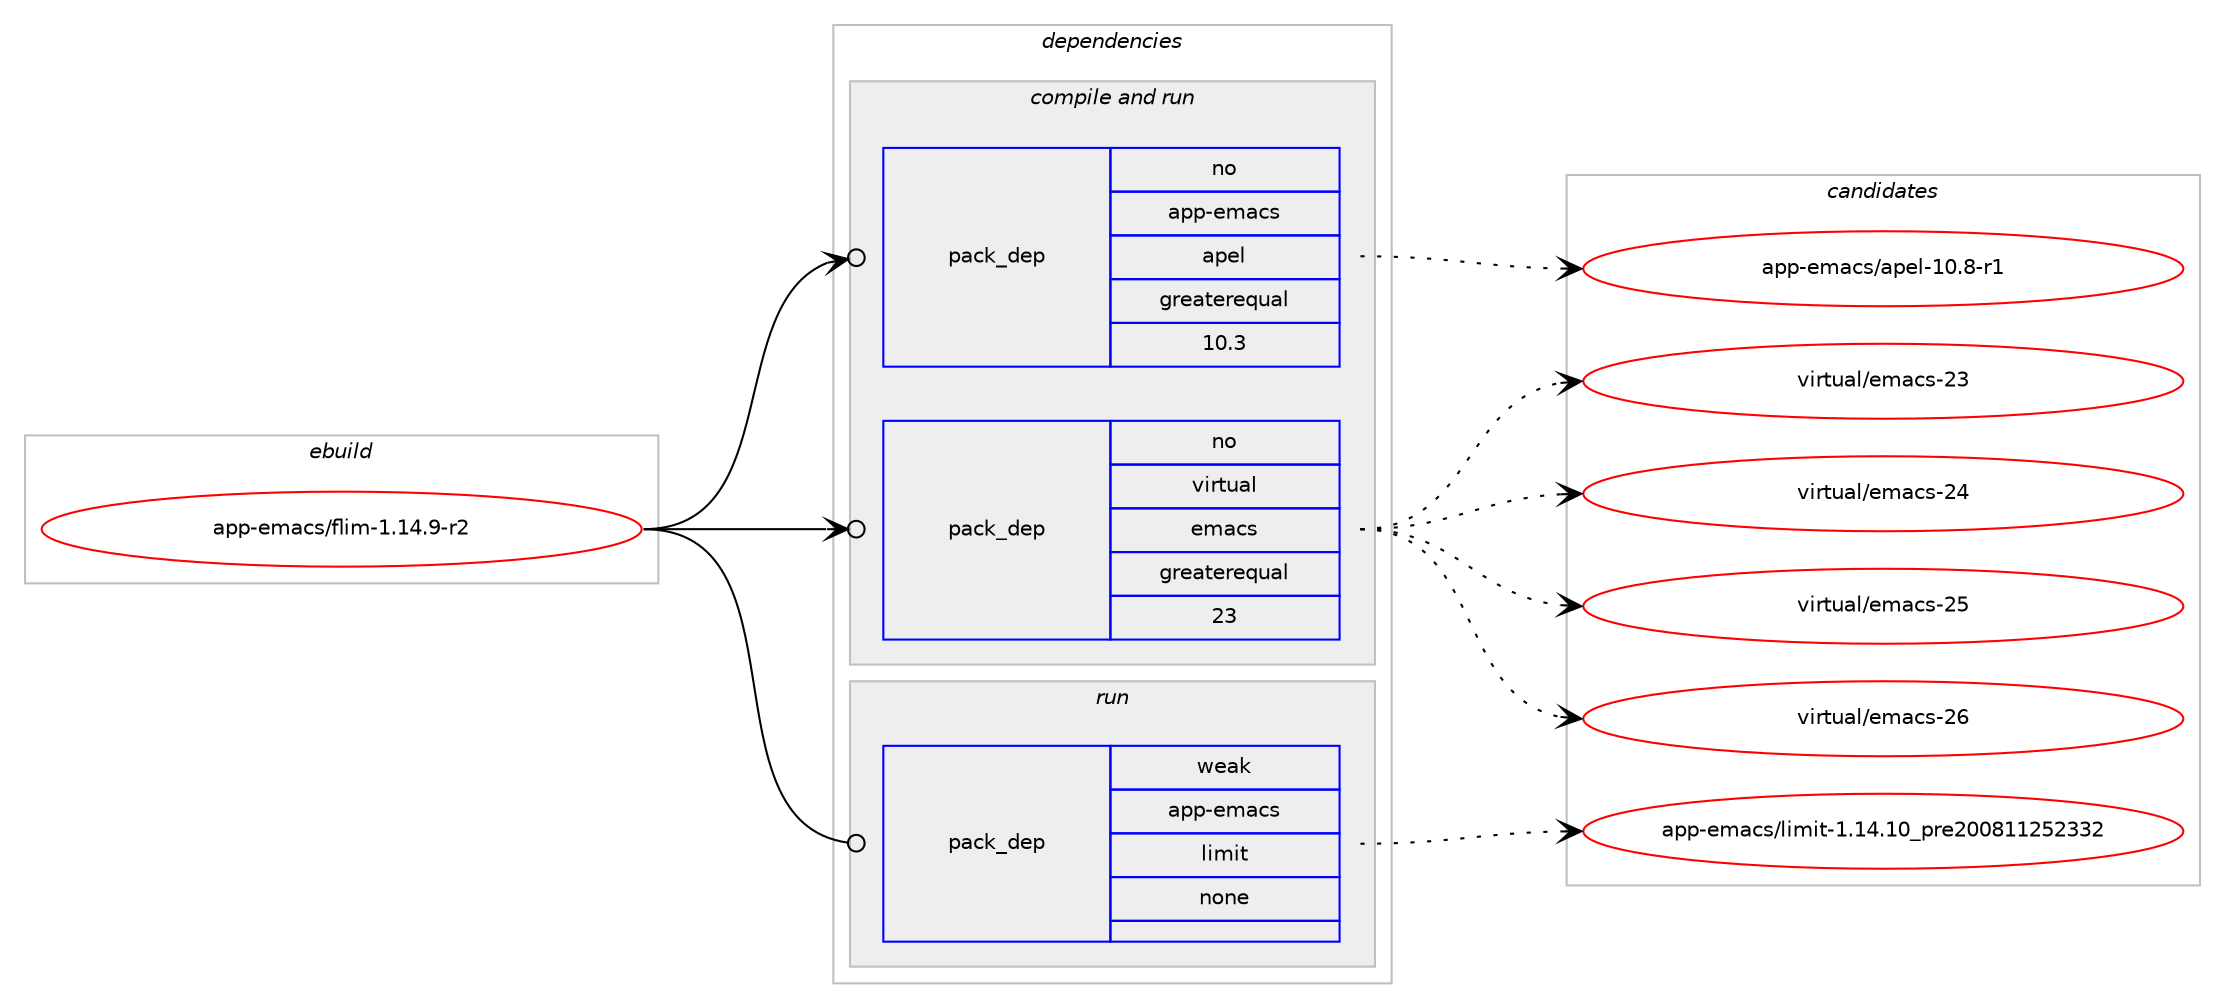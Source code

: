 digraph prolog {

# *************
# Graph options
# *************

newrank=true;
concentrate=true;
compound=true;
graph [rankdir=LR,fontname=Helvetica,fontsize=10,ranksep=1.5];#, ranksep=2.5, nodesep=0.2];
edge  [arrowhead=vee];
node  [fontname=Helvetica,fontsize=10];

# **********
# The ebuild
# **********

subgraph cluster_leftcol {
color=gray;
rank=same;
label=<<i>ebuild</i>>;
id [label="app-emacs/flim-1.14.9-r2", color=red, width=4, href="../app-emacs/flim-1.14.9-r2.svg"];
}

# ****************
# The dependencies
# ****************

subgraph cluster_midcol {
color=gray;
label=<<i>dependencies</i>>;
subgraph cluster_compile {
fillcolor="#eeeeee";
style=filled;
label=<<i>compile</i>>;
}
subgraph cluster_compileandrun {
fillcolor="#eeeeee";
style=filled;
label=<<i>compile and run</i>>;
subgraph pack1738 {
dependency2143 [label=<<TABLE BORDER="0" CELLBORDER="1" CELLSPACING="0" CELLPADDING="4" WIDTH="220"><TR><TD ROWSPAN="6" CELLPADDING="30">pack_dep</TD></TR><TR><TD WIDTH="110">no</TD></TR><TR><TD>app-emacs</TD></TR><TR><TD>apel</TD></TR><TR><TD>greaterequal</TD></TR><TR><TD>10.3</TD></TR></TABLE>>, shape=none, color=blue];
}
id:e -> dependency2143:w [weight=20,style="solid",arrowhead="odotvee"];
subgraph pack1739 {
dependency2144 [label=<<TABLE BORDER="0" CELLBORDER="1" CELLSPACING="0" CELLPADDING="4" WIDTH="220"><TR><TD ROWSPAN="6" CELLPADDING="30">pack_dep</TD></TR><TR><TD WIDTH="110">no</TD></TR><TR><TD>virtual</TD></TR><TR><TD>emacs</TD></TR><TR><TD>greaterequal</TD></TR><TR><TD>23</TD></TR></TABLE>>, shape=none, color=blue];
}
id:e -> dependency2144:w [weight=20,style="solid",arrowhead="odotvee"];
}
subgraph cluster_run {
fillcolor="#eeeeee";
style=filled;
label=<<i>run</i>>;
subgraph pack1740 {
dependency2145 [label=<<TABLE BORDER="0" CELLBORDER="1" CELLSPACING="0" CELLPADDING="4" WIDTH="220"><TR><TD ROWSPAN="6" CELLPADDING="30">pack_dep</TD></TR><TR><TD WIDTH="110">weak</TD></TR><TR><TD>app-emacs</TD></TR><TR><TD>limit</TD></TR><TR><TD>none</TD></TR><TR><TD></TD></TR></TABLE>>, shape=none, color=blue];
}
id:e -> dependency2145:w [weight=20,style="solid",arrowhead="odot"];
}
}

# **************
# The candidates
# **************

subgraph cluster_choices {
rank=same;
color=gray;
label=<<i>candidates</i>>;

subgraph choice1738 {
color=black;
nodesep=1;
choice97112112451011099799115479711210110845494846564511449 [label="app-emacs/apel-10.8-r1", color=red, width=4,href="../app-emacs/apel-10.8-r1.svg"];
dependency2143:e -> choice97112112451011099799115479711210110845494846564511449:w [style=dotted,weight="100"];
}
subgraph choice1739 {
color=black;
nodesep=1;
choice11810511411611797108471011099799115455051 [label="virtual/emacs-23", color=red, width=4,href="../virtual/emacs-23.svg"];
choice11810511411611797108471011099799115455052 [label="virtual/emacs-24", color=red, width=4,href="../virtual/emacs-24.svg"];
choice11810511411611797108471011099799115455053 [label="virtual/emacs-25", color=red, width=4,href="../virtual/emacs-25.svg"];
choice11810511411611797108471011099799115455054 [label="virtual/emacs-26", color=red, width=4,href="../virtual/emacs-26.svg"];
dependency2144:e -> choice11810511411611797108471011099799115455051:w [style=dotted,weight="100"];
dependency2144:e -> choice11810511411611797108471011099799115455052:w [style=dotted,weight="100"];
dependency2144:e -> choice11810511411611797108471011099799115455053:w [style=dotted,weight="100"];
dependency2144:e -> choice11810511411611797108471011099799115455054:w [style=dotted,weight="100"];
}
subgraph choice1740 {
color=black;
nodesep=1;
choice9711211245101109979911547108105109105116454946495246494895112114101504848564949505350515150 [label="app-emacs/limit-1.14.10_pre200811252332", color=red, width=4,href="../app-emacs/limit-1.14.10_pre200811252332.svg"];
dependency2145:e -> choice9711211245101109979911547108105109105116454946495246494895112114101504848564949505350515150:w [style=dotted,weight="100"];
}
}

}
